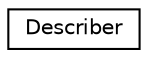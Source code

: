 digraph "Graphical Class Hierarchy"
{
 // LATEX_PDF_SIZE
  edge [fontname="Helvetica",fontsize="10",labelfontname="Helvetica",labelfontsize="10"];
  node [fontname="Helvetica",fontsize="10",shape=record];
  rankdir="LR";
  Node0 [label="Describer",height=0.2,width=0.4,color="black", fillcolor="white", style="filled",URL="$classDescriber.html",tooltip=" "];
}

